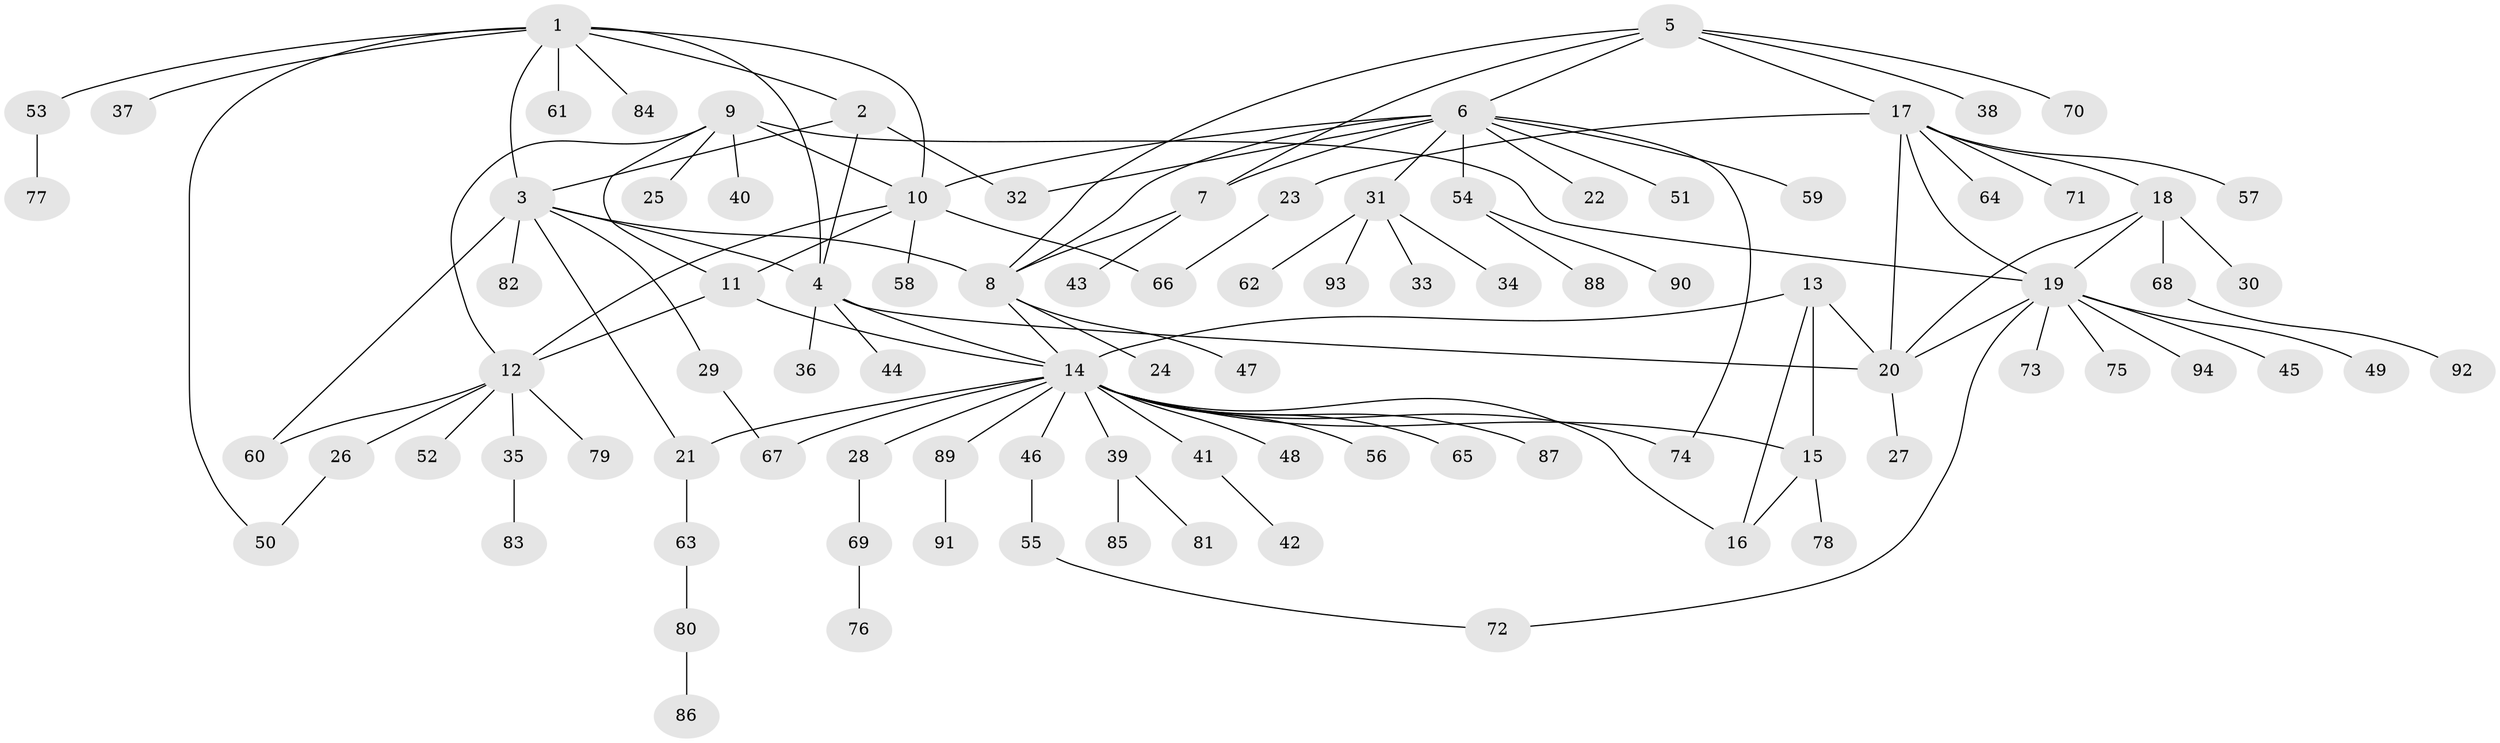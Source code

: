 // coarse degree distribution, {6: 0.07894736842105263, 4: 0.10526315789473684, 7: 0.02631578947368421, 5: 0.18421052631578946, 8: 0.02631578947368421, 3: 0.05263157894736842, 11: 0.02631578947368421, 2: 0.21052631578947367, 1: 0.2894736842105263}
// Generated by graph-tools (version 1.1) at 2025/52/03/04/25 22:52:40]
// undirected, 94 vertices, 122 edges
graph export_dot {
  node [color=gray90,style=filled];
  1;
  2;
  3;
  4;
  5;
  6;
  7;
  8;
  9;
  10;
  11;
  12;
  13;
  14;
  15;
  16;
  17;
  18;
  19;
  20;
  21;
  22;
  23;
  24;
  25;
  26;
  27;
  28;
  29;
  30;
  31;
  32;
  33;
  34;
  35;
  36;
  37;
  38;
  39;
  40;
  41;
  42;
  43;
  44;
  45;
  46;
  47;
  48;
  49;
  50;
  51;
  52;
  53;
  54;
  55;
  56;
  57;
  58;
  59;
  60;
  61;
  62;
  63;
  64;
  65;
  66;
  67;
  68;
  69;
  70;
  71;
  72;
  73;
  74;
  75;
  76;
  77;
  78;
  79;
  80;
  81;
  82;
  83;
  84;
  85;
  86;
  87;
  88;
  89;
  90;
  91;
  92;
  93;
  94;
  1 -- 2;
  1 -- 3;
  1 -- 4;
  1 -- 10;
  1 -- 37;
  1 -- 50;
  1 -- 53;
  1 -- 61;
  1 -- 84;
  2 -- 3;
  2 -- 4;
  2 -- 32;
  3 -- 4;
  3 -- 8;
  3 -- 21;
  3 -- 29;
  3 -- 60;
  3 -- 82;
  4 -- 14;
  4 -- 20;
  4 -- 36;
  4 -- 44;
  5 -- 6;
  5 -- 7;
  5 -- 8;
  5 -- 17;
  5 -- 38;
  5 -- 70;
  6 -- 7;
  6 -- 8;
  6 -- 10;
  6 -- 22;
  6 -- 31;
  6 -- 32;
  6 -- 51;
  6 -- 54;
  6 -- 59;
  6 -- 74;
  7 -- 8;
  7 -- 43;
  8 -- 14;
  8 -- 24;
  8 -- 47;
  9 -- 10;
  9 -- 11;
  9 -- 12;
  9 -- 19;
  9 -- 25;
  9 -- 40;
  10 -- 11;
  10 -- 12;
  10 -- 58;
  10 -- 66;
  11 -- 12;
  11 -- 14;
  12 -- 26;
  12 -- 35;
  12 -- 52;
  12 -- 60;
  12 -- 79;
  13 -- 14;
  13 -- 15;
  13 -- 16;
  13 -- 20;
  14 -- 15;
  14 -- 16;
  14 -- 21;
  14 -- 28;
  14 -- 39;
  14 -- 41;
  14 -- 46;
  14 -- 48;
  14 -- 56;
  14 -- 65;
  14 -- 67;
  14 -- 74;
  14 -- 87;
  14 -- 89;
  15 -- 16;
  15 -- 78;
  17 -- 18;
  17 -- 19;
  17 -- 20;
  17 -- 23;
  17 -- 57;
  17 -- 64;
  17 -- 71;
  18 -- 19;
  18 -- 20;
  18 -- 30;
  18 -- 68;
  19 -- 20;
  19 -- 45;
  19 -- 49;
  19 -- 72;
  19 -- 73;
  19 -- 75;
  19 -- 94;
  20 -- 27;
  21 -- 63;
  23 -- 66;
  26 -- 50;
  28 -- 69;
  29 -- 67;
  31 -- 33;
  31 -- 34;
  31 -- 62;
  31 -- 93;
  35 -- 83;
  39 -- 81;
  39 -- 85;
  41 -- 42;
  46 -- 55;
  53 -- 77;
  54 -- 88;
  54 -- 90;
  55 -- 72;
  63 -- 80;
  68 -- 92;
  69 -- 76;
  80 -- 86;
  89 -- 91;
}
